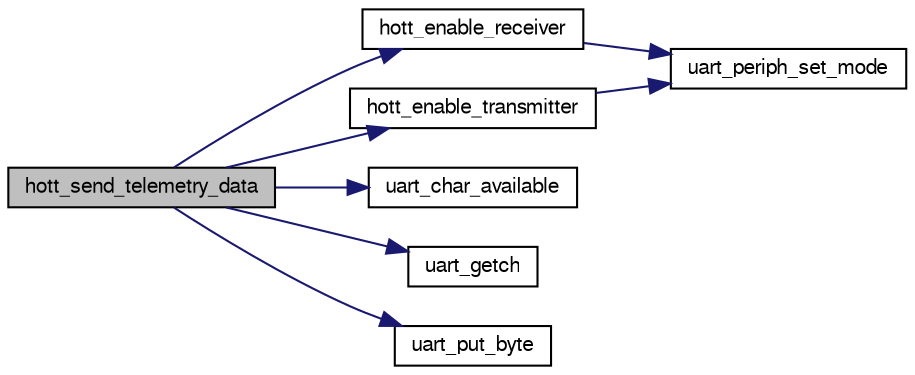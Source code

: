 digraph "hott_send_telemetry_data"
{
  edge [fontname="FreeSans",fontsize="10",labelfontname="FreeSans",labelfontsize="10"];
  node [fontname="FreeSans",fontsize="10",shape=record];
  rankdir="LR";
  Node1 [label="hott_send_telemetry_data",height=0.2,width=0.4,color="black", fillcolor="grey75", style="filled", fontcolor="black"];
  Node1 -> Node2 [color="midnightblue",fontsize="10",style="solid",fontname="FreeSans"];
  Node2 [label="hott_enable_receiver",height=0.2,width=0.4,color="black", fillcolor="white", style="filled",URL="$hott_2hott_8c.html#a294b9a63370b058e7fbf22d6b9432553"];
  Node2 -> Node3 [color="midnightblue",fontsize="10",style="solid",fontname="FreeSans"];
  Node3 [label="uart_periph_set_mode",height=0.2,width=0.4,color="black", fillcolor="white", style="filled",URL="$chibios_2mcu__periph_2uart__arch_8c.html#a39c8427d611bb45f1d3ba4e5ecc6654e",tooltip="Set mode (not necessary, or can be set by SerialConfig) "];
  Node1 -> Node4 [color="midnightblue",fontsize="10",style="solid",fontname="FreeSans"];
  Node4 [label="hott_enable_transmitter",height=0.2,width=0.4,color="black", fillcolor="white", style="filled",URL="$hott_2hott_8c.html#a4c59fc8220700c7af17e48e3d40d4a38"];
  Node4 -> Node3 [color="midnightblue",fontsize="10",style="solid",fontname="FreeSans"];
  Node1 -> Node5 [color="midnightblue",fontsize="10",style="solid",fontname="FreeSans"];
  Node5 [label="uart_char_available",height=0.2,width=0.4,color="black", fillcolor="white", style="filled",URL="$linux_2mcu__periph_2uart__arch_8c.html#a663f41657d0ad8e115fc7709b071d749",tooltip="Check UART for available chars in receive buffer. "];
  Node1 -> Node6 [color="midnightblue",fontsize="10",style="solid",fontname="FreeSans"];
  Node6 [label="uart_getch",height=0.2,width=0.4,color="black", fillcolor="white", style="filled",URL="$chibios_2mcu__periph_2uart__arch_8c.html#adb9a60ec94a31a08e6454ccf64f24039"];
  Node1 -> Node7 [color="midnightblue",fontsize="10",style="solid",fontname="FreeSans"];
  Node7 [label="uart_put_byte",height=0.2,width=0.4,color="black", fillcolor="white", style="filled",URL="$chibios_2mcu__periph_2uart__arch_8c.html#a47d332312effc31e88e688471daf02a5",tooltip="Uart transmit implementation. "];
}
